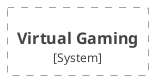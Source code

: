 @startuml SportRadar
!include <C4/C4_Container>

System_Boundary(VirtualGaming, "Virtual Gaming") {

}

@enduml